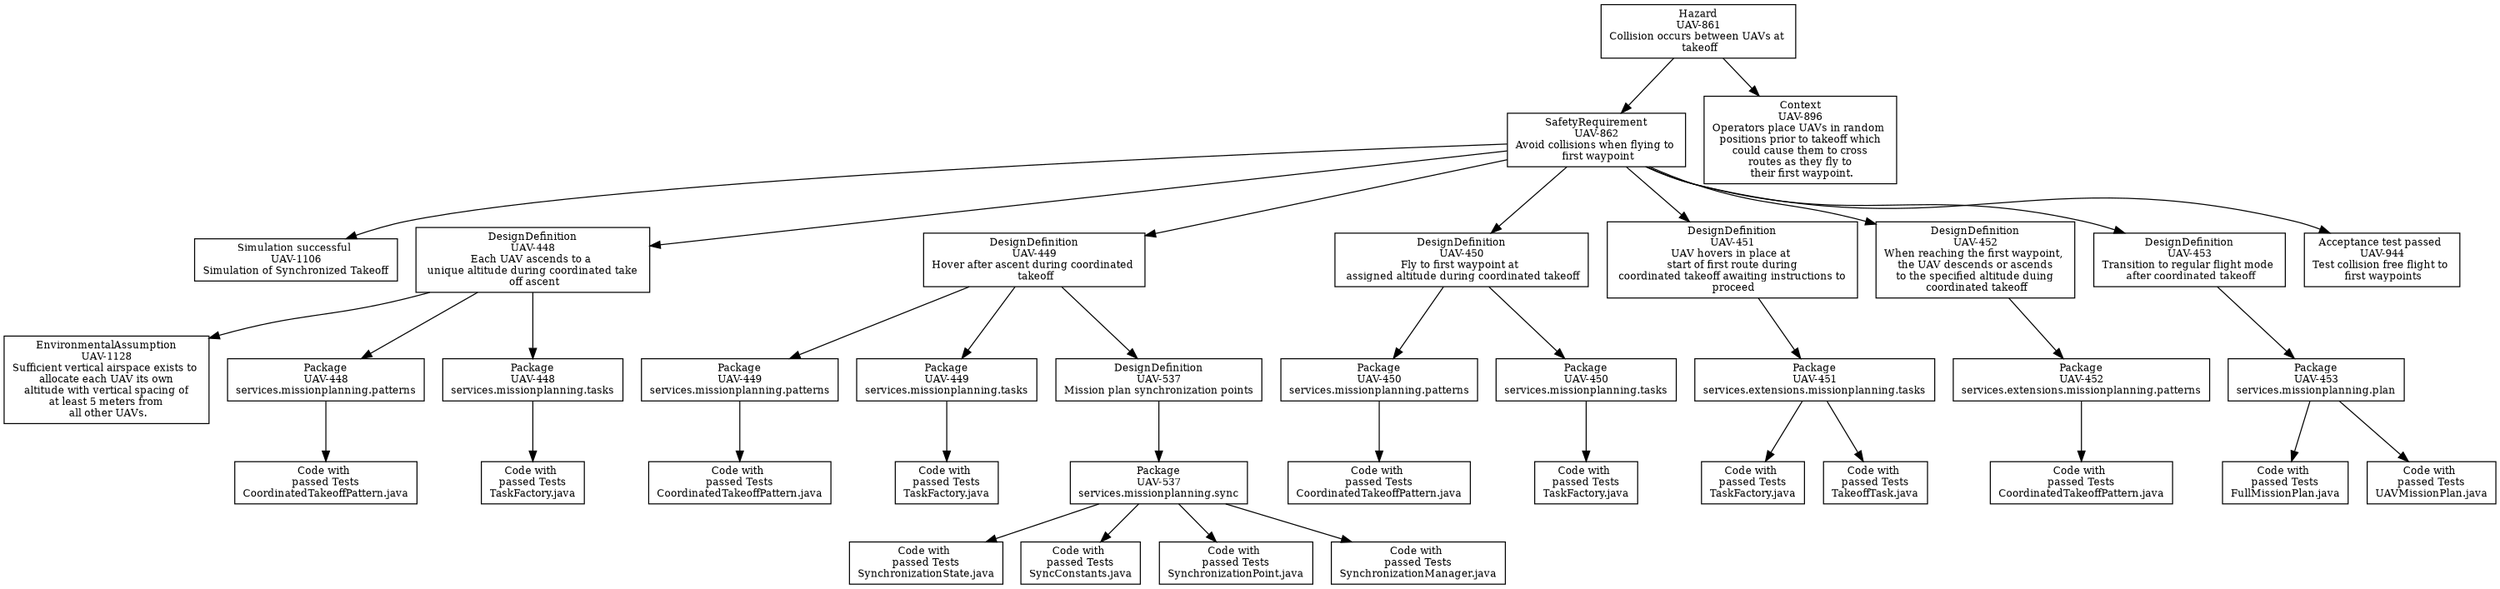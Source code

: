 digraph g { graph [autosize=false, size="20,10!", resolution=200, rankdir = "TD"];
node [ fontsize = "10" shape = "record" ];
edge [];
"UAV-861"[
label = "Hazard\nUAV-861\nCollision occurs between UAVs at \n takeoff "
shape = "record"
color = "black"
];
"UAV-862"[
label = "SafetyRequirement\nUAV-862\nAvoid collisions when flying to \n first waypoint "
shape = "record"
color = "black"
];
"UAV-1106"[
label = "Simulation successful \nUAV-1106\nSimulation of Synchronized Takeoff "
shape = "record"
color = "black"
];
"UAV-448"[
label = "DesignDefinition\nUAV-448\nEach UAV ascends to a \n unique altitude during coordinated take \n off ascent "
shape = "record"
color = "black"
];
"UAV-1128"[
label = "EnvironmentalAssumption\nUAV-1128\nSufficient vertical airspace exists to \n allocate each UAV its own \n altitude with vertical spacing of \n at least 5 meters from \n all other UAVs. "
shape = "record"
color = "black"
];
"UAV-448\nservices.missionplanning.patterns"[
label = "Package\nUAV-448\nservices.missionplanning.patterns"
shape = "record"
color = "black"
];
"UAV-448edu.nd.dronology.services/src/edu/nd/dronology/services/missionplanning/patterns/CoordinatedTakeoffPattern.java"[
label = "Code with \n passed Tests \nCoordinatedTakeoffPattern.java"
shape = "record"
color = "black"
];
"UAV-448\nservices.missionplanning.tasks"[
label = "Package\nUAV-448\nservices.missionplanning.tasks"
shape = "record"
color = "black"
];
"UAV-448edu.nd.dronology.services/src/edu/nd/dronology/services/missionplanning/tasks/TaskFactory.java"[
label = "Code with \n passed Tests \nTaskFactory.java"
shape = "record"
color = "black"
];
"UAV-449"[
label = "DesignDefinition\nUAV-449\nHover after ascent during coordinated \n takeoff "
shape = "record"
color = "black"
];
"UAV-449\nservices.missionplanning.patterns"[
label = "Package\nUAV-449\nservices.missionplanning.patterns"
shape = "record"
color = "black"
];
"UAV-449edu.nd.dronology.services/src/edu/nd/dronology/services/missionplanning/patterns/CoordinatedTakeoffPattern.java"[
label = "Code with \n passed Tests \nCoordinatedTakeoffPattern.java"
shape = "record"
color = "black"
];
"UAV-449\nservices.missionplanning.tasks"[
label = "Package\nUAV-449\nservices.missionplanning.tasks"
shape = "record"
color = "black"
];
"UAV-449edu.nd.dronology.services/src/edu/nd/dronology/services/missionplanning/tasks/TaskFactory.java"[
label = "Code with \n passed Tests \nTaskFactory.java"
shape = "record"
color = "black"
];
"UAV-537"[
label = "DesignDefinition\nUAV-537\nMission plan synchronization points "
shape = "record"
color = "black"
];
"UAV-537\nservices.missionplanning.sync"[
label = "Package\nUAV-537\nservices.missionplanning.sync"
shape = "record"
color = "black"
];
"UAV-537edu.nd.dronology.services/src/edu/nd/dronology/services/missionplanning/sync/SynchronizationState.java"[
label = "Code with \n passed Tests \nSynchronizationState.java"
shape = "record"
color = "black"
];
"UAV-537edu.nd.dronology.services/src/edu/nd/dronology/services/missionplanning/sync/SyncConstants.java"[
label = "Code with \n passed Tests \nSyncConstants.java"
shape = "record"
color = "black"
];
"UAV-537edu.nd.dronology.services/src/edu/nd/dronology/services/missionplanning/sync/SynchronizationPoint.java"[
label = "Code with \n passed Tests \nSynchronizationPoint.java"
shape = "record"
color = "black"
];
"UAV-537edu.nd.dronology.services/src/edu/nd/dronology/services/missionplanning/sync/SynchronizationManager.java"[
label = "Code with \n passed Tests \nSynchronizationManager.java"
shape = "record"
color = "black"
];
"UAV-450"[
label = "DesignDefinition\nUAV-450\nFly to first waypoint at \n assigned altitude during coordinated takeoff "
shape = "record"
color = "black"
];
"UAV-450\nservices.missionplanning.patterns"[
label = "Package\nUAV-450\nservices.missionplanning.patterns"
shape = "record"
color = "black"
];
"UAV-450edu.nd.dronology.services/src/edu/nd/dronology/services/missionplanning/patterns/CoordinatedTakeoffPattern.java"[
label = "Code with \n passed Tests \nCoordinatedTakeoffPattern.java"
shape = "record"
color = "black"
];
"UAV-450\nservices.missionplanning.tasks"[
label = "Package\nUAV-450\nservices.missionplanning.tasks"
shape = "record"
color = "black"
];
"UAV-450edu.nd.dronology.services/src/edu/nd/dronology/services/missionplanning/tasks/TaskFactory.java"[
label = "Code with \n passed Tests \nTaskFactory.java"
shape = "record"
color = "black"
];
"UAV-451"[
label = "DesignDefinition\nUAV-451\nUAV hovers in place at \n start of first route during \n coordinated takeoff awaiting instructions to \n proceed "
shape = "record"
color = "black"
];
"UAV-451\nservices.extensions.missionplanning.tasks"[
label = "Package\nUAV-451\nservices.extensions.missionplanning.tasks"
shape = "record"
color = "black"
];
"UAV-451edu.nd.dronology.services.extensions.missionplanning/src/edu/nd/dronology/services/extensions/missionplanning/tasks/TaskFactory.java"[
label = "Code with \n passed Tests \nTaskFactory.java"
shape = "record"
color = "black"
];
"UAV-451edu.nd.dronology.services.extensions.missionplanning/src/edu/nd/dronology/services/extensions/missionplanning/tasks/TakeoffTask.java"[
label = "Code with \n passed Tests \nTakeoffTask.java"
shape = "record"
color = "black"
];
"UAV-452"[
label = "DesignDefinition\nUAV-452\nWhen reaching the first waypoint, \n the UAV descends or ascends \n to the specified altitude duing \n coordinated takeoff "
shape = "record"
color = "black"
];
"UAV-452\nservices.extensions.missionplanning.patterns"[
label = "Package\nUAV-452\nservices.extensions.missionplanning.patterns"
shape = "record"
color = "black"
];
"UAV-452edu.nd.dronology.services.extensions.missionplanning/src/edu/nd/dronology/services/extensions/missionplanning/patterns/CoordinatedTakeoffPattern.java"[
label = "Code with \n passed Tests \nCoordinatedTakeoffPattern.java"
shape = "record"
color = "black"
];
"UAV-453"[
label = "DesignDefinition\nUAV-453\nTransition to regular flight mode \n after coordinated takeoff "
shape = "record"
color = "black"
];
"UAV-453\nservices.missionplanning.plan"[
label = "Package\nUAV-453\nservices.missionplanning.plan"
shape = "record"
color = "black"
];
"UAV-453edu.nd.dronology.services/src/edu/nd/dronology/services/missionplanning/plan/FullMissionPlan.java"[
label = "Code with \n passed Tests \nFullMissionPlan.java"
shape = "record"
color = "black"
];
"edu.nd.dronology.services/src/edu/nd/dronology/services/missionplanning/plan/UAVMissionPlan.java"[
label = "Code with \n passed Tests \nUAVMissionPlan.java"
shape = "record"
color = "black"
];
"UAV-944"[
label = "Acceptance test passed \nUAV-944\nTest collision free flight to \n first waypoints "
shape = "record"
color = "black"
];
"UAV-896"[
label = "Context\nUAV-896\nOperators place UAVs in random \n positions prior to takeoff which \n could cause them to cross \n routes as they fly to \n their first waypoint. "
shape = "record"
color = "black"
];
"UAV-861" -> "UAV-862";
"UAV-862" -> "UAV-1106";
"UAV-862" -> "UAV-448";
"UAV-448" -> "UAV-1128";
"UAV-448" -> "UAV-448\nservices.missionplanning.patterns";
"UAV-448\nservices.missionplanning.patterns" -> "UAV-448edu.nd.dronology.services/src/edu/nd/dronology/services/missionplanning/patterns/CoordinatedTakeoffPattern.java";
"UAV-448" -> "UAV-448\nservices.missionplanning.tasks";
"UAV-448\nservices.missionplanning.tasks" -> "UAV-448edu.nd.dronology.services/src/edu/nd/dronology/services/missionplanning/tasks/TaskFactory.java";
"UAV-862" -> "UAV-449";
"UAV-449" -> "UAV-449\nservices.missionplanning.patterns";
"UAV-449\nservices.missionplanning.patterns" -> "UAV-449edu.nd.dronology.services/src/edu/nd/dronology/services/missionplanning/patterns/CoordinatedTakeoffPattern.java";
"UAV-449" -> "UAV-449\nservices.missionplanning.tasks";
"UAV-449\nservices.missionplanning.tasks" -> "UAV-449edu.nd.dronology.services/src/edu/nd/dronology/services/missionplanning/tasks/TaskFactory.java";
"UAV-449" -> "UAV-537";
"UAV-537" -> "UAV-537\nservices.missionplanning.sync";
"UAV-537\nservices.missionplanning.sync" -> "UAV-537edu.nd.dronology.services/src/edu/nd/dronology/services/missionplanning/sync/SynchronizationState.java";
"UAV-537\nservices.missionplanning.sync" -> "UAV-537edu.nd.dronology.services/src/edu/nd/dronology/services/missionplanning/sync/SyncConstants.java";
"UAV-537\nservices.missionplanning.sync" -> "UAV-537edu.nd.dronology.services/src/edu/nd/dronology/services/missionplanning/sync/SynchronizationPoint.java";
"UAV-537\nservices.missionplanning.sync" -> "UAV-537edu.nd.dronology.services/src/edu/nd/dronology/services/missionplanning/sync/SynchronizationManager.java";
"UAV-862" -> "UAV-450";
"UAV-450" -> "UAV-450\nservices.missionplanning.patterns";
"UAV-450\nservices.missionplanning.patterns" -> "UAV-450edu.nd.dronology.services/src/edu/nd/dronology/services/missionplanning/patterns/CoordinatedTakeoffPattern.java";
"UAV-450" -> "UAV-450\nservices.missionplanning.tasks";
"UAV-450\nservices.missionplanning.tasks" -> "UAV-450edu.nd.dronology.services/src/edu/nd/dronology/services/missionplanning/tasks/TaskFactory.java";
"UAV-862" -> "UAV-451";
"UAV-451" -> "UAV-451\nservices.extensions.missionplanning.tasks";
"UAV-451\nservices.extensions.missionplanning.tasks" -> "UAV-451edu.nd.dronology.services.extensions.missionplanning/src/edu/nd/dronology/services/extensions/missionplanning/tasks/TaskFactory.java";
"UAV-451\nservices.extensions.missionplanning.tasks" -> "UAV-451edu.nd.dronology.services.extensions.missionplanning/src/edu/nd/dronology/services/extensions/missionplanning/tasks/TakeoffTask.java";
"UAV-862" -> "UAV-452";
"UAV-452" -> "UAV-452\nservices.extensions.missionplanning.patterns";
"UAV-452\nservices.extensions.missionplanning.patterns" -> "UAV-452edu.nd.dronology.services.extensions.missionplanning/src/edu/nd/dronology/services/extensions/missionplanning/patterns/CoordinatedTakeoffPattern.java";
"UAV-862" -> "UAV-453";
"UAV-453" -> "UAV-453\nservices.missionplanning.plan";
"UAV-453\nservices.missionplanning.plan" -> "UAV-453edu.nd.dronology.services/src/edu/nd/dronology/services/missionplanning/plan/FullMissionPlan.java";
"UAV-453\nservices.missionplanning.plan" -> "edu.nd.dronology.services/src/edu/nd/dronology/services/missionplanning/plan/UAVMissionPlan.java";
"UAV-862" -> "UAV-944";
"UAV-861" -> "UAV-896";
}
